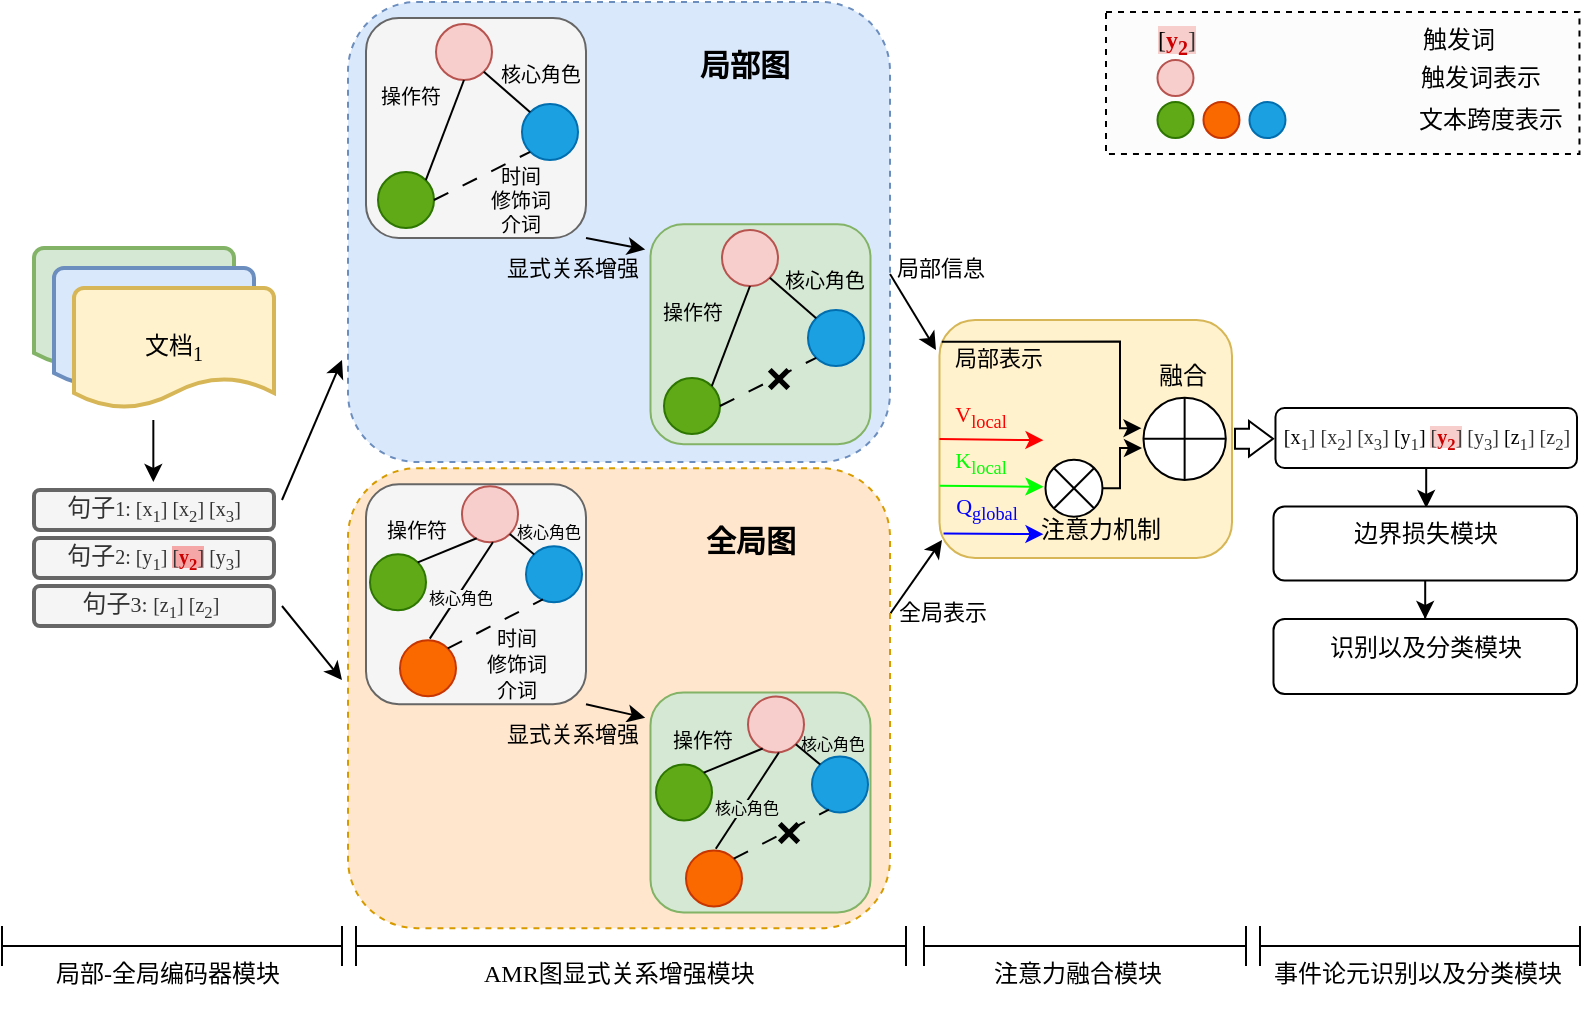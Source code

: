 <mxfile version="22.1.17" type="github">
  <diagram name="第 1 页" id="aBAtC7C85wRrQgK5SBA-">
    <mxGraphModel dx="783" dy="504" grid="1" gridSize="10" guides="1" tooltips="1" connect="1" arrows="1" fold="1" page="1" pageScale="1" pageWidth="827" pageHeight="1169" math="0" shadow="0">
      <root>
        <mxCell id="0" />
        <mxCell id="1" parent="0" />
        <mxCell id="pVMCiTDg7z46em1MxIxY-14" value="" style="rounded=1;whiteSpace=wrap;html=1;fillStyle=auto;dashed=1;glass=0;perimeterSpacing=0;resizeHeight=0;fillColor=#dae8fc;strokeColor=#6c8ebf;" parent="1" vertex="1">
          <mxGeometry x="189" y="9" width="271" height="230" as="geometry" />
        </mxCell>
        <mxCell id="pVMCiTDg7z46em1MxIxY-2" value="" style="rounded=1;whiteSpace=wrap;html=1;fillColor=#f5f5f5;fontColor=#333333;strokeColor=#666666;" parent="1" vertex="1">
          <mxGeometry x="198" y="17.0" width="110" height="110" as="geometry" />
        </mxCell>
        <mxCell id="pVMCiTDg7z46em1MxIxY-6" value="" style="strokeWidth=2;html=1;shape=mxgraph.flowchart.document2;whiteSpace=wrap;size=0.25;fillColor=#d5e8d4;strokeColor=#82b366;" parent="1" vertex="1">
          <mxGeometry x="32" y="132" width="100" height="60" as="geometry" />
        </mxCell>
        <mxCell id="pVMCiTDg7z46em1MxIxY-7" value="" style="strokeWidth=2;html=1;shape=mxgraph.flowchart.document2;whiteSpace=wrap;size=0.25;fillColor=#dae8fc;strokeColor=#6c8ebf;" parent="1" vertex="1">
          <mxGeometry x="42" y="142" width="100" height="60" as="geometry" />
        </mxCell>
        <mxCell id="pVMCiTDg7z46em1MxIxY-8" value="&lt;font face=&quot;宋体-简&quot;&gt;文档&lt;/font&gt;&lt;sub style=&quot;&quot;&gt;&lt;font face=&quot;Times New Roman&quot;&gt;1&lt;/font&gt;&lt;/sub&gt;" style="strokeWidth=2;html=1;shape=mxgraph.flowchart.document2;whiteSpace=wrap;size=0.25;fillColor=#fff2cc;strokeColor=#d6b656;" parent="1" vertex="1">
          <mxGeometry x="52" y="152" width="100" height="60" as="geometry" />
        </mxCell>
        <mxCell id="pVMCiTDg7z46em1MxIxY-9" value="&lt;font face=&quot;宋体-简&quot;&gt;句子&lt;/font&gt;&lt;font style=&quot;font-size: 10px;&quot; face=&quot;Times New Roman&quot;&gt;1: [x&lt;sub&gt;1&lt;/sub&gt;] [x&lt;sub&gt;2&lt;/sub&gt;] [x&lt;sub&gt;3&lt;/sub&gt;]&lt;/font&gt;" style="rounded=1;whiteSpace=wrap;html=1;strokeWidth=2;fillColor=#f5f5f5;fontColor=#333333;strokeColor=#666666;" parent="1" vertex="1">
          <mxGeometry x="32" y="253" width="120" height="20" as="geometry" />
        </mxCell>
        <mxCell id="pVMCiTDg7z46em1MxIxY-11" value="&lt;font face=&quot;宋体-简&quot;&gt;句子&lt;/font&gt;&lt;font style=&quot;font-size: 10px;&quot; face=&quot;Times New Roman&quot;&gt;2: [y&lt;sub&gt;1&lt;/sub&gt;] &lt;span style=&quot;background-color: rgb(245, 167, 167);&quot;&gt;[&lt;font style=&quot;font-size: 10px;&quot; color=&quot;#cc0000&quot;&gt;&lt;b&gt;y&lt;sub&gt;2&lt;/sub&gt;&lt;/b&gt;&lt;/font&gt;]&lt;/span&gt; [y&lt;sub&gt;3&lt;/sub&gt;]&lt;/font&gt;" style="rounded=1;whiteSpace=wrap;html=1;strokeWidth=2;fillColor=#f5f5f5;fontColor=#333333;strokeColor=#666666;" parent="1" vertex="1">
          <mxGeometry x="32" y="277" width="120" height="20" as="geometry" />
        </mxCell>
        <mxCell id="pVMCiTDg7z46em1MxIxY-12" value="&lt;font face=&quot;宋体-简&quot;&gt;句子&lt;/font&gt;&lt;font style=&quot;font-size: 10px;&quot; face=&quot;Times New Roman&quot;&gt;&lt;span style=&quot;font-size: 11px;&quot;&gt;3: &lt;/span&gt;&lt;font style=&quot;font-size: 10px;&quot;&gt;[z&lt;sub style=&quot;&quot;&gt;1&lt;/sub&gt;] [z&lt;sub style=&quot;&quot;&gt;2&lt;/sub&gt;]&lt;/font&gt;&lt;/font&gt;&lt;font style=&quot;font-size: 11px;&quot;&gt;&amp;nbsp;&lt;/font&gt;" style="rounded=1;whiteSpace=wrap;html=1;strokeWidth=2;fillColor=#f5f5f5;fontColor=#333333;strokeColor=#666666;" parent="1" vertex="1">
          <mxGeometry x="32" y="301" width="120" height="20" as="geometry" />
        </mxCell>
        <mxCell id="pVMCiTDg7z46em1MxIxY-26" value="" style="edgeStyle=none;orthogonalLoop=1;jettySize=auto;html=1;rounded=0;" parent="1" edge="1">
          <mxGeometry width="100" relative="1" as="geometry">
            <mxPoint x="460" y="315" as="sourcePoint" />
            <mxPoint x="486" y="278" as="targetPoint" />
            <Array as="points" />
          </mxGeometry>
        </mxCell>
        <mxCell id="pVMCiTDg7z46em1MxIxY-93" value="&lt;font face=&quot;宋体-简&quot;&gt;全局表示&lt;/font&gt;" style="edgeLabel;html=1;align=center;verticalAlign=middle;resizable=0;points=[];labelBackgroundColor=none;" parent="pVMCiTDg7z46em1MxIxY-26" vertex="1" connectable="0">
          <mxGeometry x="-0.248" y="2" relative="1" as="geometry">
            <mxPoint x="18" y="14" as="offset" />
          </mxGeometry>
        </mxCell>
        <mxCell id="pVMCiTDg7z46em1MxIxY-27" value="" style="edgeStyle=none;orthogonalLoop=1;jettySize=auto;html=1;rounded=0;" parent="1" edge="1">
          <mxGeometry width="100" relative="1" as="geometry">
            <mxPoint x="460" y="145" as="sourcePoint" />
            <mxPoint x="483" y="183" as="targetPoint" />
            <Array as="points" />
          </mxGeometry>
        </mxCell>
        <mxCell id="pVMCiTDg7z46em1MxIxY-92" value="&lt;font face=&quot;宋体-简&quot;&gt;局部信息&lt;/font&gt;" style="edgeLabel;html=1;align=center;verticalAlign=middle;resizable=0;points=[];labelBackgroundColor=none;" parent="pVMCiTDg7z46em1MxIxY-27" vertex="1" connectable="0">
          <mxGeometry x="-0.243" y="1" relative="1" as="geometry">
            <mxPoint x="15" y="-17" as="offset" />
          </mxGeometry>
        </mxCell>
        <mxCell id="pVMCiTDg7z46em1MxIxY-28" value="" style="edgeStyle=none;orthogonalLoop=1;jettySize=auto;html=1;rounded=0;" parent="1" edge="1">
          <mxGeometry width="100" relative="1" as="geometry">
            <mxPoint x="156" y="258" as="sourcePoint" />
            <mxPoint x="186" y="188" as="targetPoint" />
            <Array as="points" />
          </mxGeometry>
        </mxCell>
        <mxCell id="pVMCiTDg7z46em1MxIxY-31" value="" style="edgeStyle=none;orthogonalLoop=1;jettySize=auto;html=1;rounded=0;" parent="1" edge="1">
          <mxGeometry width="100" relative="1" as="geometry">
            <mxPoint x="156" y="311" as="sourcePoint" />
            <mxPoint x="186" y="348" as="targetPoint" />
            <Array as="points" />
          </mxGeometry>
        </mxCell>
        <mxCell id="pVMCiTDg7z46em1MxIxY-33" value="" style="rounded=1;whiteSpace=wrap;html=1;fillColor=#d5e8d4;strokeColor=#82b366;" parent="1" vertex="1">
          <mxGeometry x="340.24" y="120.1" width="110" height="110" as="geometry" />
        </mxCell>
        <mxCell id="pVMCiTDg7z46em1MxIxY-37" value="" style="edgeStyle=none;orthogonalLoop=1;jettySize=auto;html=1;rounded=0;entryX=-0.024;entryY=0.115;entryDx=0;entryDy=0;entryPerimeter=0;exitX=1;exitY=1;exitDx=0;exitDy=0;" parent="1" source="pVMCiTDg7z46em1MxIxY-2" target="pVMCiTDg7z46em1MxIxY-33" edge="1">
          <mxGeometry width="100" relative="1" as="geometry">
            <mxPoint x="303" y="64.1" as="sourcePoint" />
            <mxPoint x="333" y="104.1" as="targetPoint" />
            <Array as="points" />
          </mxGeometry>
        </mxCell>
        <mxCell id="pVMCiTDg7z46em1MxIxY-99" value="&lt;font face=&quot;宋体-简&quot;&gt;显式关系增强&lt;/font&gt;" style="edgeLabel;html=1;align=center;verticalAlign=middle;resizable=0;points=[];labelBackgroundColor=#dae8fc;" parent="pVMCiTDg7z46em1MxIxY-37" vertex="1" connectable="0">
          <mxGeometry x="-0.424" relative="1" as="geometry">
            <mxPoint x="-16" y="13" as="offset" />
          </mxGeometry>
        </mxCell>
        <mxCell id="pVMCiTDg7z46em1MxIxY-44" value="" style="ellipse;whiteSpace=wrap;html=1;aspect=fixed;fillColor=#f8cecc;strokeColor=#b85450;" parent="1" vertex="1">
          <mxGeometry x="233" y="20.0" width="28" height="28" as="geometry" />
        </mxCell>
        <mxCell id="pVMCiTDg7z46em1MxIxY-45" value="" style="ellipse;whiteSpace=wrap;html=1;aspect=fixed;fillColor=#1ba1e2;fontColor=#ffffff;strokeColor=#006EAF;" parent="1" vertex="1">
          <mxGeometry x="276" y="60.0" width="28" height="28" as="geometry" />
        </mxCell>
        <mxCell id="pVMCiTDg7z46em1MxIxY-46" value="" style="ellipse;whiteSpace=wrap;html=1;aspect=fixed;fillColor=#60a917;fontColor=#ffffff;strokeColor=#2D7600;" parent="1" vertex="1">
          <mxGeometry x="204" y="94.0" width="28" height="28" as="geometry" />
        </mxCell>
        <mxCell id="pVMCiTDg7z46em1MxIxY-48" value="" style="endArrow=none;html=1;rounded=0;entryX=0.5;entryY=1;entryDx=0;entryDy=0;exitX=1;exitY=0;exitDx=0;exitDy=0;" parent="1" source="pVMCiTDg7z46em1MxIxY-46" target="pVMCiTDg7z46em1MxIxY-44" edge="1">
          <mxGeometry width="50" height="50" relative="1" as="geometry">
            <mxPoint x="210" y="55.0" as="sourcePoint" />
            <mxPoint x="319" y="35.0" as="targetPoint" />
          </mxGeometry>
        </mxCell>
        <mxCell id="ASljsbczPLoBp7QqAxyb-75" value="&lt;font face=&quot;宋体-简&quot;&gt;操作符&lt;/font&gt;" style="edgeLabel;html=1;align=center;verticalAlign=middle;resizable=0;points=[];labelBackgroundColor=none;fontSize=10;" parent="pVMCiTDg7z46em1MxIxY-48" vertex="1" connectable="0">
          <mxGeometry x="0.122" relative="1" as="geometry">
            <mxPoint x="-19" y="-14" as="offset" />
          </mxGeometry>
        </mxCell>
        <mxCell id="pVMCiTDg7z46em1MxIxY-49" value="" style="endArrow=none;html=1;rounded=0;entryX=0;entryY=1;entryDx=0;entryDy=0;exitX=1;exitY=0.5;exitDx=0;exitDy=0;dashed=1;dashPattern=8 8;" parent="1" source="pVMCiTDg7z46em1MxIxY-46" target="pVMCiTDg7z46em1MxIxY-45" edge="1">
          <mxGeometry width="50" height="50" relative="1" as="geometry">
            <mxPoint x="226" y="70.0" as="sourcePoint" />
            <mxPoint x="236" y="45.0" as="targetPoint" />
          </mxGeometry>
        </mxCell>
        <mxCell id="ASljsbczPLoBp7QqAxyb-78" value="&lt;font style=&quot;font-size: 10px;&quot;&gt;&lt;font face=&quot;宋体-简&quot;&gt;时间&lt;br style=&quot;border-color: var(--border-color); font-size: 10px;&quot;&gt;修饰词&lt;br style=&quot;border-color: var(--border-color); font-size: 10px;&quot;&gt;介词&lt;/font&gt;&lt;br style=&quot;font-size: 10px;&quot;&gt;&lt;/font&gt;" style="edgeLabel;html=1;align=center;verticalAlign=middle;resizable=0;points=[];labelBackgroundColor=none;fontSize=10;" parent="pVMCiTDg7z46em1MxIxY-49" vertex="1" connectable="0">
          <mxGeometry x="0.202" y="1" relative="1" as="geometry">
            <mxPoint x="14" y="15" as="offset" />
          </mxGeometry>
        </mxCell>
        <mxCell id="pVMCiTDg7z46em1MxIxY-50" value="" style="endArrow=none;html=1;rounded=0;entryX=0;entryY=0;entryDx=0;entryDy=0;exitX=1;exitY=1;exitDx=0;exitDy=0;" parent="1" source="pVMCiTDg7z46em1MxIxY-44" target="pVMCiTDg7z46em1MxIxY-45" edge="1">
          <mxGeometry width="50" height="50" relative="1" as="geometry">
            <mxPoint x="236" y="80.0" as="sourcePoint" />
            <mxPoint x="246" y="55.0" as="targetPoint" />
          </mxGeometry>
        </mxCell>
        <mxCell id="ASljsbczPLoBp7QqAxyb-77" value="&lt;font face=&quot;宋体-简&quot;&gt;核心角色&lt;/font&gt;" style="edgeLabel;html=1;align=center;verticalAlign=middle;resizable=0;points=[];labelBackgroundColor=none;fontSize=10;" parent="pVMCiTDg7z46em1MxIxY-50" vertex="1" connectable="0">
          <mxGeometry x="-0.217" y="1" relative="1" as="geometry">
            <mxPoint x="18" y="-6" as="offset" />
          </mxGeometry>
        </mxCell>
        <mxCell id="pVMCiTDg7z46em1MxIxY-102" value="" style="edgeStyle=orthogonalEdgeStyle;rounded=0;orthogonalLoop=1;jettySize=auto;html=1;" parent="1" source="pVMCiTDg7z46em1MxIxY-96" target="pVMCiTDg7z46em1MxIxY-101" edge="1">
          <mxGeometry relative="1" as="geometry" />
        </mxCell>
        <mxCell id="pVMCiTDg7z46em1MxIxY-96" value="&lt;font face=&quot;Times New Roman&quot; style=&quot;font-size: 10px;&quot;&gt;[x&lt;sub style=&quot;border-color: var(--border-color); color: rgb(51, 51, 51);&quot;&gt;1&lt;/sub&gt;&lt;span style=&quot;color: rgb(51, 51, 51);&quot;&gt;] [x&lt;/span&gt;&lt;sub style=&quot;border-color: var(--border-color); color: rgb(51, 51, 51);&quot;&gt;2&lt;/sub&gt;&lt;span style=&quot;color: rgb(51, 51, 51);&quot;&gt;] [x&lt;/span&gt;&lt;sub style=&quot;border-color: var(--border-color); color: rgb(51, 51, 51);&quot;&gt;3&lt;/sub&gt;&lt;span style=&quot;color: rgb(51, 51, 51);&quot;&gt;]&amp;nbsp;&lt;/span&gt;[y&lt;sub style=&quot;border-color: var(--border-color); color: rgb(51, 51, 51);&quot;&gt;1&lt;/sub&gt;]&amp;nbsp;&lt;span style=&quot;background-color: rgb(248, 206, 204);&quot;&gt;&lt;span style=&quot;color: rgb(51, 51, 51);&quot;&gt;[&lt;/span&gt;&lt;font style=&quot;border-color: var(--border-color); font-size: 10px;&quot; color=&quot;#cc0000&quot;&gt;&lt;b style=&quot;border-color: var(--border-color);&quot;&gt;y&lt;sub style=&quot;border-color: var(--border-color);&quot;&gt;2&lt;/sub&gt;&lt;/b&gt;&lt;/font&gt;&lt;span style=&quot;color: rgb(51, 51, 51);&quot;&gt;]&lt;/span&gt;&lt;/span&gt;&lt;span style=&quot;color: rgb(51, 51, 51);&quot;&gt;&amp;nbsp;[y&lt;/span&gt;&lt;sub style=&quot;border-color: var(--border-color); color: rgb(51, 51, 51);&quot;&gt;3&lt;/sub&gt;&lt;span style=&quot;color: rgb(51, 51, 51);&quot;&gt;]&lt;/span&gt;&amp;nbsp;[z&lt;sub style=&quot;border-color: var(--border-color); color: rgb(51, 51, 51);&quot;&gt;1&lt;/sub&gt;&lt;span style=&quot;color: rgb(51, 51, 51);&quot;&gt;] [z&lt;/span&gt;&lt;sub style=&quot;border-color: var(--border-color); color: rgb(51, 51, 51);&quot;&gt;2&lt;/sub&gt;&lt;span style=&quot;color: rgb(51, 51, 51);&quot;&gt;]&lt;/span&gt;&lt;/font&gt;" style="rounded=1;whiteSpace=wrap;html=1;verticalAlign=top;" parent="1" vertex="1">
          <mxGeometry x="652.74" y="212.0" width="150.76" height="30" as="geometry" />
        </mxCell>
        <mxCell id="pVMCiTDg7z46em1MxIxY-104" value="" style="edgeStyle=orthogonalEdgeStyle;rounded=0;orthogonalLoop=1;jettySize=auto;html=1;" parent="1" source="pVMCiTDg7z46em1MxIxY-101" target="pVMCiTDg7z46em1MxIxY-103" edge="1">
          <mxGeometry relative="1" as="geometry" />
        </mxCell>
        <mxCell id="pVMCiTDg7z46em1MxIxY-101" value="&lt;font face=&quot;宋体-简&quot;&gt;边界损失模块&lt;/font&gt;" style="whiteSpace=wrap;html=1;verticalAlign=top;rounded=1;" parent="1" vertex="1">
          <mxGeometry x="651.74" y="261.25" width="151.76" height="37" as="geometry" />
        </mxCell>
        <mxCell id="pVMCiTDg7z46em1MxIxY-103" value="&lt;font face=&quot;宋体-简&quot;&gt;识别以及分类模块&lt;/font&gt;" style="whiteSpace=wrap;html=1;verticalAlign=top;rounded=1;" parent="1" vertex="1">
          <mxGeometry x="651.74" y="317.5" width="151.76" height="37.5" as="geometry" />
        </mxCell>
        <mxCell id="L6vsH4I87ayAv4RI-xaD-26" value="" style="rounded=0;whiteSpace=wrap;html=1;fillColor=#fcfcfc;dashed=1;strokeColor=default;glass=0;" parent="1" vertex="1">
          <mxGeometry x="568" y="14" width="236.74" height="71" as="geometry" />
        </mxCell>
        <mxCell id="L6vsH4I87ayAv4RI-xaD-27" value="" style="ellipse;whiteSpace=wrap;html=1;aspect=fixed;fillColor=#f8cecc;strokeColor=#b85450;" parent="1" vertex="1">
          <mxGeometry x="593.74" y="38" width="18" height="18" as="geometry" />
        </mxCell>
        <mxCell id="L6vsH4I87ayAv4RI-xaD-30" value="&lt;font face=&quot;宋体-简&quot;&gt;触发词表示&lt;/font&gt;" style="text;html=1;strokeColor=none;fillColor=none;align=center;verticalAlign=middle;whiteSpace=wrap;rounded=0;" parent="1" vertex="1">
          <mxGeometry x="719.74" y="32" width="71" height="30" as="geometry" />
        </mxCell>
        <mxCell id="L6vsH4I87ayAv4RI-xaD-42" value="&lt;span style=&quot;background-color: rgb(248, 206, 204);&quot;&gt;&lt;font face=&quot;Times New Roman&quot;&gt;[&lt;font style=&quot;border-color: var(--border-color);&quot; color=&quot;#cc0000&quot;&gt;&lt;b style=&quot;border-color: var(--border-color);&quot;&gt;y&lt;sub style=&quot;border-color: var(--border-color);&quot;&gt;2&lt;/sub&gt;&lt;/b&gt;&lt;/font&gt;&lt;span style=&quot;color: rgb(51, 51, 51);&quot;&gt;]&lt;/span&gt;&lt;/font&gt;&lt;/span&gt;" style="text;html=1;strokeColor=none;fillColor=none;align=center;verticalAlign=middle;whiteSpace=wrap;rounded=0;" parent="1" vertex="1">
          <mxGeometry x="588.24" y="14" width="31" height="30" as="geometry" />
        </mxCell>
        <mxCell id="L6vsH4I87ayAv4RI-xaD-43" value="&lt;font face=&quot;宋体-简&quot;&gt;触发词&lt;/font&gt;" style="text;html=1;strokeColor=none;fillColor=none;align=center;verticalAlign=middle;whiteSpace=wrap;rounded=0;" parent="1" vertex="1">
          <mxGeometry x="708.74" y="13" width="71" height="30" as="geometry" />
        </mxCell>
        <mxCell id="L6vsH4I87ayAv4RI-xaD-46" value="" style="ellipse;whiteSpace=wrap;html=1;aspect=fixed;fillColor=#60a917;fontColor=#ffffff;strokeColor=#2D7600;" parent="1" vertex="1">
          <mxGeometry x="593.74" y="59" width="18" height="18" as="geometry" />
        </mxCell>
        <mxCell id="L6vsH4I87ayAv4RI-xaD-47" value="" style="ellipse;whiteSpace=wrap;html=1;aspect=fixed;fillColor=#fa6800;fontColor=#000000;strokeColor=#C73500;" parent="1" vertex="1">
          <mxGeometry x="616.74" y="59" width="18" height="18" as="geometry" />
        </mxCell>
        <mxCell id="L6vsH4I87ayAv4RI-xaD-48" value="" style="ellipse;whiteSpace=wrap;html=1;aspect=fixed;fillColor=#1ba1e2;fontColor=#ffffff;strokeColor=#006EAF;" parent="1" vertex="1">
          <mxGeometry x="639.74" y="59" width="18" height="18" as="geometry" />
        </mxCell>
        <mxCell id="L6vsH4I87ayAv4RI-xaD-49" value="&lt;font face=&quot;宋体-简&quot;&gt;文本跨度表示&lt;/font&gt;" style="text;html=1;strokeColor=none;fillColor=none;align=center;verticalAlign=middle;whiteSpace=wrap;rounded=0;" parent="1" vertex="1">
          <mxGeometry x="719.74" y="56" width="81" height="24" as="geometry" />
        </mxCell>
        <mxCell id="L6vsH4I87ayAv4RI-xaD-54" value="&lt;font face=&quot;宋体-简&quot; style=&quot;font-size: 15px;&quot;&gt;&lt;b&gt;局部图&lt;/b&gt;&lt;/font&gt;" style="text;html=1;align=center;verticalAlign=middle;resizable=0;points=[];autosize=1;strokeColor=none;fillColor=none;" parent="1" vertex="1">
          <mxGeometry x="352.24" y="25" width="70" height="30" as="geometry" />
        </mxCell>
        <mxCell id="L6vsH4I87ayAv4RI-xaD-59" value="" style="rounded=1;whiteSpace=wrap;html=1;fillColor=#fff2cc;strokeColor=#d6b656;" parent="1" vertex="1">
          <mxGeometry x="484.74" y="168" width="146.26" height="119" as="geometry" />
        </mxCell>
        <mxCell id="L6vsH4I87ayAv4RI-xaD-80" value="" style="endArrow=classic;html=1;rounded=0;strokeColor=#ff0000;exitX=0;exitY=0.5;exitDx=0;exitDy=0;" parent="1" source="L6vsH4I87ayAv4RI-xaD-59" edge="1">
          <mxGeometry width="50" height="50" relative="1" as="geometry">
            <mxPoint x="486.74" y="227.81" as="sourcePoint" />
            <mxPoint x="536.74" y="228.1" as="targetPoint" />
          </mxGeometry>
        </mxCell>
        <mxCell id="L6vsH4I87ayAv4RI-xaD-81" value="&lt;font face=&quot;Times New Roman&quot; color=&quot;#ff0000&quot;&gt;V&lt;sub&gt;local&lt;/sub&gt;&lt;/font&gt;" style="edgeLabel;html=1;align=center;verticalAlign=middle;resizable=0;points=[];labelBackgroundColor=none;" parent="L6vsH4I87ayAv4RI-xaD-80" vertex="1" connectable="0">
          <mxGeometry x="-0.379" y="1" relative="1" as="geometry">
            <mxPoint x="4" y="-10" as="offset" />
          </mxGeometry>
        </mxCell>
        <mxCell id="L6vsH4I87ayAv4RI-xaD-82" value="" style="endArrow=classic;html=1;rounded=0;strokeColor=#0000ff;exitX=0.014;exitY=0.897;exitDx=0;exitDy=0;exitPerimeter=0;" parent="1" source="L6vsH4I87ayAv4RI-xaD-59" edge="1">
          <mxGeometry width="50" height="50" relative="1" as="geometry">
            <mxPoint x="496" y="275" as="sourcePoint" />
            <mxPoint x="536.74" y="275.1" as="targetPoint" />
          </mxGeometry>
        </mxCell>
        <mxCell id="L6vsH4I87ayAv4RI-xaD-83" value="&lt;font face=&quot;Times New Roman&quot; color=&quot;#0000ff&quot;&gt;Q&lt;sub&gt;global&lt;/sub&gt;&lt;/font&gt;" style="edgeLabel;html=1;align=center;verticalAlign=middle;resizable=0;points=[];labelBackgroundColor=none;" parent="L6vsH4I87ayAv4RI-xaD-82" vertex="1" connectable="0">
          <mxGeometry x="-0.321" y="1" relative="1" as="geometry">
            <mxPoint x="4" y="-11" as="offset" />
          </mxGeometry>
        </mxCell>
        <mxCell id="L6vsH4I87ayAv4RI-xaD-84" value="" style="endArrow=classic;html=1;rounded=0;edgeStyle=orthogonalEdgeStyle;exitX=0.008;exitY=0.091;exitDx=0;exitDy=0;exitPerimeter=0;" parent="1" source="L6vsH4I87ayAv4RI-xaD-59" edge="1">
          <mxGeometry width="50" height="50" relative="1" as="geometry">
            <mxPoint x="495.74" y="179.1" as="sourcePoint" />
            <mxPoint x="585.74" y="222.1" as="targetPoint" />
            <Array as="points">
              <mxPoint x="575" y="179" />
              <mxPoint x="575" y="222" />
            </Array>
          </mxGeometry>
        </mxCell>
        <mxCell id="L6vsH4I87ayAv4RI-xaD-93" value="&lt;font face=&quot;宋体-简&quot;&gt;局部表示&lt;/font&gt;" style="edgeLabel;html=1;align=center;verticalAlign=middle;resizable=0;points=[];labelBackgroundColor=none;" parent="L6vsH4I87ayAv4RI-xaD-84" vertex="1" connectable="0">
          <mxGeometry x="-0.428" relative="1" as="geometry">
            <mxPoint x="-13" y="8" as="offset" />
          </mxGeometry>
        </mxCell>
        <mxCell id="L6vsH4I87ayAv4RI-xaD-86" value="" style="shape=sumEllipse;perimeter=ellipsePerimeter;whiteSpace=wrap;html=1;backgroundOutline=1;" parent="1" vertex="1">
          <mxGeometry x="537.74" y="237.85" width="28.5" height="28.5" as="geometry" />
        </mxCell>
        <mxCell id="L6vsH4I87ayAv4RI-xaD-87" value="" style="shape=orEllipse;perimeter=ellipsePerimeter;whiteSpace=wrap;html=1;backgroundOutline=1;" parent="1" vertex="1">
          <mxGeometry x="586.74" y="206.85" width="41.15" height="41.15" as="geometry" />
        </mxCell>
        <mxCell id="L6vsH4I87ayAv4RI-xaD-88" value="" style="endArrow=classic;html=1;rounded=0;strokeColor=#00ff00;exitX=0.001;exitY=0.696;exitDx=0;exitDy=0;exitPerimeter=0;" parent="1" source="L6vsH4I87ayAv4RI-xaD-59" edge="1">
          <mxGeometry width="50" height="50" relative="1" as="geometry">
            <mxPoint x="496" y="251" as="sourcePoint" />
            <mxPoint x="536.74" y="251.39" as="targetPoint" />
          </mxGeometry>
        </mxCell>
        <mxCell id="L6vsH4I87ayAv4RI-xaD-89" value="&lt;font face=&quot;Times New Roman&quot; color=&quot;#00ff00&quot;&gt;K&lt;sub style=&quot;&quot;&gt;local&lt;/sub&gt;&lt;/font&gt;" style="edgeLabel;html=1;align=center;verticalAlign=middle;resizable=0;points=[];labelBackgroundColor=none;" parent="L6vsH4I87ayAv4RI-xaD-88" vertex="1" connectable="0">
          <mxGeometry x="-0.379" y="1" relative="1" as="geometry">
            <mxPoint x="4" y="-10" as="offset" />
          </mxGeometry>
        </mxCell>
        <mxCell id="L6vsH4I87ayAv4RI-xaD-90" value="&lt;font face=&quot;宋体-简&quot;&gt;注意力机制&lt;/font&gt;" style="text;html=1;align=center;verticalAlign=middle;resizable=0;points=[];autosize=1;strokeColor=none;fillColor=none;" parent="1" vertex="1">
          <mxGeometry x="524.74" y="258" width="80" height="30" as="geometry" />
        </mxCell>
        <mxCell id="L6vsH4I87ayAv4RI-xaD-91" style="edgeStyle=orthogonalEdgeStyle;rounded=0;orthogonalLoop=1;jettySize=auto;html=1;exitX=1;exitY=0.5;exitDx=0;exitDy=0;" parent="1" source="L6vsH4I87ayAv4RI-xaD-86" edge="1">
          <mxGeometry relative="1" as="geometry">
            <mxPoint x="557.4" y="253.001" as="sourcePoint" />
            <mxPoint x="586" y="232" as="targetPoint" />
            <Array as="points">
              <mxPoint x="575" y="252" />
              <mxPoint x="575" y="232" />
            </Array>
          </mxGeometry>
        </mxCell>
        <mxCell id="L6vsH4I87ayAv4RI-xaD-92" value="" style="shape=flexArrow;endArrow=classic;html=1;rounded=0;endWidth=6.857;endSize=3.669;" parent="1" edge="1">
          <mxGeometry width="50" height="50" relative="1" as="geometry">
            <mxPoint x="632" y="227.38" as="sourcePoint" />
            <mxPoint x="652" y="227.38" as="targetPoint" />
          </mxGeometry>
        </mxCell>
        <mxCell id="oEz1iu90TZtMotsWFyNv-2" value="&lt;font face=&quot;宋体-简&quot;&gt;融合&lt;/font&gt;" style="text;html=1;align=center;verticalAlign=middle;resizable=0;points=[];autosize=1;strokeColor=none;fillColor=none;" parent="1" vertex="1">
          <mxGeometry x="580.74" y="181" width="50" height="30" as="geometry" />
        </mxCell>
        <mxCell id="ASljsbczPLoBp7QqAxyb-6" value="" style="endArrow=classic;html=1;rounded=0;" parent="1" edge="1">
          <mxGeometry width="50" height="50" relative="1" as="geometry">
            <mxPoint x="91.67" y="218" as="sourcePoint" />
            <mxPoint x="91.67" y="249" as="targetPoint" />
          </mxGeometry>
        </mxCell>
        <mxCell id="ASljsbczPLoBp7QqAxyb-13" value="" style="ellipse;whiteSpace=wrap;html=1;aspect=fixed;fillColor=#f8cecc;strokeColor=#b85450;" parent="1" vertex="1">
          <mxGeometry x="376" y="123.0" width="28" height="28" as="geometry" />
        </mxCell>
        <mxCell id="ASljsbczPLoBp7QqAxyb-14" value="" style="ellipse;whiteSpace=wrap;html=1;aspect=fixed;fillColor=#1ba1e2;fontColor=#ffffff;strokeColor=#006EAF;" parent="1" vertex="1">
          <mxGeometry x="419" y="163.0" width="28" height="28" as="geometry" />
        </mxCell>
        <mxCell id="ASljsbczPLoBp7QqAxyb-15" value="" style="ellipse;whiteSpace=wrap;html=1;aspect=fixed;fillColor=#60a917;fontColor=#ffffff;strokeColor=#2D7600;" parent="1" vertex="1">
          <mxGeometry x="347" y="197.0" width="28" height="28" as="geometry" />
        </mxCell>
        <mxCell id="ASljsbczPLoBp7QqAxyb-16" value="" style="endArrow=none;html=1;rounded=0;entryX=0.5;entryY=1;entryDx=0;entryDy=0;exitX=1;exitY=0;exitDx=0;exitDy=0;" parent="1" source="ASljsbczPLoBp7QqAxyb-15" target="ASljsbczPLoBp7QqAxyb-13" edge="1">
          <mxGeometry width="50" height="50" relative="1" as="geometry">
            <mxPoint x="353" y="158.0" as="sourcePoint" />
            <mxPoint x="462" y="138.0" as="targetPoint" />
          </mxGeometry>
        </mxCell>
        <mxCell id="ASljsbczPLoBp7QqAxyb-79" value="&lt;font face=&quot;宋体-简&quot;&gt;操作符&lt;/font&gt;" style="edgeLabel;html=1;align=center;verticalAlign=middle;resizable=0;points=[];labelBackgroundColor=none;fontSize=10;" parent="ASljsbczPLoBp7QqAxyb-16" vertex="1" connectable="0">
          <mxGeometry x="0.224" relative="1" as="geometry">
            <mxPoint x="-22" y="-7" as="offset" />
          </mxGeometry>
        </mxCell>
        <mxCell id="ASljsbczPLoBp7QqAxyb-17" value="" style="endArrow=none;html=1;rounded=0;entryX=0;entryY=1;entryDx=0;entryDy=0;exitX=1;exitY=0.5;exitDx=0;exitDy=0;dashed=1;dashPattern=8 8;" parent="1" source="ASljsbczPLoBp7QqAxyb-15" target="ASljsbczPLoBp7QqAxyb-14" edge="1">
          <mxGeometry width="50" height="50" relative="1" as="geometry">
            <mxPoint x="369" y="173.0" as="sourcePoint" />
            <mxPoint x="379" y="148.0" as="targetPoint" />
          </mxGeometry>
        </mxCell>
        <mxCell id="BfeE-0904GcRxi97lmfi-1" value="❌" style="edgeLabel;html=1;align=center;verticalAlign=middle;resizable=0;points=[];labelBackgroundColor=none;fontSize=16;" parent="ASljsbczPLoBp7QqAxyb-17" vertex="1" connectable="0">
          <mxGeometry x="0.33" relative="1" as="geometry">
            <mxPoint x="-3" y="2" as="offset" />
          </mxGeometry>
        </mxCell>
        <mxCell id="ASljsbczPLoBp7QqAxyb-18" value="" style="endArrow=none;html=1;rounded=0;entryX=0;entryY=0;entryDx=0;entryDy=0;exitX=1;exitY=1;exitDx=0;exitDy=0;" parent="1" source="ASljsbczPLoBp7QqAxyb-13" target="ASljsbczPLoBp7QqAxyb-14" edge="1">
          <mxGeometry width="50" height="50" relative="1" as="geometry">
            <mxPoint x="379" y="183.0" as="sourcePoint" />
            <mxPoint x="389" y="158.0" as="targetPoint" />
          </mxGeometry>
        </mxCell>
        <mxCell id="ASljsbczPLoBp7QqAxyb-81" value="&lt;font face=&quot;宋体-简&quot;&gt;核心角色&lt;/font&gt;" style="edgeLabel;html=1;align=center;verticalAlign=middle;resizable=0;points=[];labelBackgroundColor=none;fontSize=10;" parent="ASljsbczPLoBp7QqAxyb-18" vertex="1" connectable="0">
          <mxGeometry x="-0.068" y="1" relative="1" as="geometry">
            <mxPoint x="15" y="-8" as="offset" />
          </mxGeometry>
        </mxCell>
        <mxCell id="ASljsbczPLoBp7QqAxyb-19" value="" style="rounded=1;whiteSpace=wrap;html=1;fillStyle=auto;dashed=1;glass=0;perimeterSpacing=0;resizeHeight=0;fillColor=#ffe6cc;strokeColor=#d79b00;" parent="1" vertex="1">
          <mxGeometry x="189" y="242.1" width="271" height="230" as="geometry" />
        </mxCell>
        <mxCell id="ASljsbczPLoBp7QqAxyb-20" value="" style="rounded=1;whiteSpace=wrap;html=1;fillColor=#f5f5f5;fontColor=#333333;strokeColor=#666666;" parent="1" vertex="1">
          <mxGeometry x="198" y="250.1" width="110" height="110" as="geometry" />
        </mxCell>
        <mxCell id="ASljsbczPLoBp7QqAxyb-21" value="" style="rounded=1;whiteSpace=wrap;html=1;fillColor=#d5e8d4;strokeColor=#82b366;" parent="1" vertex="1">
          <mxGeometry x="340.24" y="354.2" width="110" height="110" as="geometry" />
        </mxCell>
        <mxCell id="ASljsbczPLoBp7QqAxyb-22" value="" style="edgeStyle=none;orthogonalLoop=1;jettySize=auto;html=1;rounded=0;entryX=-0.024;entryY=0.115;entryDx=0;entryDy=0;entryPerimeter=0;exitX=1;exitY=1;exitDx=0;exitDy=0;" parent="1" source="ASljsbczPLoBp7QqAxyb-20" target="ASljsbczPLoBp7QqAxyb-21" edge="1">
          <mxGeometry width="100" relative="1" as="geometry">
            <mxPoint x="303" y="297.2" as="sourcePoint" />
            <mxPoint x="333" y="337.2" as="targetPoint" />
            <Array as="points" />
          </mxGeometry>
        </mxCell>
        <mxCell id="ASljsbczPLoBp7QqAxyb-23" value="&lt;font face=&quot;宋体-简&quot;&gt;显式关系增强&lt;/font&gt;" style="edgeLabel;html=1;align=center;verticalAlign=middle;resizable=0;points=[];labelBackgroundColor=#ffe6cc;" parent="ASljsbczPLoBp7QqAxyb-22" vertex="1" connectable="0">
          <mxGeometry x="-0.424" relative="1" as="geometry">
            <mxPoint x="-16" y="13" as="offset" />
          </mxGeometry>
        </mxCell>
        <mxCell id="ASljsbczPLoBp7QqAxyb-24" value="" style="ellipse;whiteSpace=wrap;html=1;aspect=fixed;fillColor=#f8cecc;strokeColor=#b85450;" parent="1" vertex="1">
          <mxGeometry x="246" y="251.1" width="28" height="28" as="geometry" />
        </mxCell>
        <mxCell id="ASljsbczPLoBp7QqAxyb-25" value="" style="ellipse;whiteSpace=wrap;html=1;aspect=fixed;fillColor=#1ba1e2;fontColor=#ffffff;strokeColor=#006EAF;" parent="1" vertex="1">
          <mxGeometry x="278" y="281.1" width="28" height="28" as="geometry" />
        </mxCell>
        <mxCell id="ASljsbczPLoBp7QqAxyb-26" value="" style="ellipse;whiteSpace=wrap;html=1;aspect=fixed;fillColor=#60a917;fontColor=#ffffff;strokeColor=#2D7600;" parent="1" vertex="1">
          <mxGeometry x="200" y="285.1" width="28" height="28" as="geometry" />
        </mxCell>
        <mxCell id="ASljsbczPLoBp7QqAxyb-27" value="" style="endArrow=none;html=1;rounded=0;exitX=1;exitY=0;exitDx=0;exitDy=0;entryX=0.262;entryY=0.93;entryDx=0;entryDy=0;entryPerimeter=0;" parent="1" source="ASljsbczPLoBp7QqAxyb-26" target="ASljsbczPLoBp7QqAxyb-24" edge="1">
          <mxGeometry width="50" height="50" relative="1" as="geometry">
            <mxPoint x="210" y="288.1" as="sourcePoint" />
            <mxPoint x="234" y="279.1" as="targetPoint" />
          </mxGeometry>
        </mxCell>
        <mxCell id="ASljsbczPLoBp7QqAxyb-51" value="&lt;font face=&quot;宋体-简&quot;&gt;操作符&lt;/font&gt;" style="edgeLabel;html=1;align=center;verticalAlign=middle;resizable=0;points=[];labelBackgroundColor=none;fontSize=10;" parent="ASljsbczPLoBp7QqAxyb-27" vertex="1" connectable="0">
          <mxGeometry x="-0.086" relative="1" as="geometry">
            <mxPoint x="-15" y="-11" as="offset" />
          </mxGeometry>
        </mxCell>
        <mxCell id="ASljsbczPLoBp7QqAxyb-29" value="" style="endArrow=none;html=1;rounded=0;entryX=0;entryY=0;entryDx=0;entryDy=0;exitX=1;exitY=1;exitDx=0;exitDy=0;" parent="1" source="ASljsbczPLoBp7QqAxyb-24" target="ASljsbczPLoBp7QqAxyb-25" edge="1">
          <mxGeometry width="50" height="50" relative="1" as="geometry">
            <mxPoint x="236" y="313.1" as="sourcePoint" />
            <mxPoint x="246" y="288.1" as="targetPoint" />
          </mxGeometry>
        </mxCell>
        <mxCell id="ASljsbczPLoBp7QqAxyb-49" value="&lt;font face=&quot;宋体-简&quot;&gt;核心角色&lt;/font&gt;" style="edgeLabel;html=1;align=center;verticalAlign=middle;resizable=0;points=[];labelBackgroundColor=none;fontSize=8;" parent="ASljsbczPLoBp7QqAxyb-29" vertex="1" connectable="0">
          <mxGeometry x="-0.076" relative="1" as="geometry">
            <mxPoint x="13" y="-6" as="offset" />
          </mxGeometry>
        </mxCell>
        <mxCell id="ASljsbczPLoBp7QqAxyb-37" value="" style="ellipse;whiteSpace=wrap;html=1;aspect=fixed;fillColor=#fa6800;fontColor=#000000;strokeColor=#C73500;" parent="1" vertex="1">
          <mxGeometry x="215" y="328.1" width="28" height="28" as="geometry" />
        </mxCell>
        <mxCell id="ASljsbczPLoBp7QqAxyb-39" value="" style="endArrow=none;html=1;rounded=0;entryX=0.552;entryY=1.001;entryDx=0;entryDy=0;entryPerimeter=0;exitX=0.532;exitY=-0.029;exitDx=0;exitDy=0;exitPerimeter=0;" parent="1" source="ASljsbczPLoBp7QqAxyb-37" target="ASljsbczPLoBp7QqAxyb-24" edge="1">
          <mxGeometry width="50" height="50" relative="1" as="geometry">
            <mxPoint x="264" y="319.1" as="sourcePoint" />
            <mxPoint x="314" y="269.1" as="targetPoint" />
          </mxGeometry>
        </mxCell>
        <mxCell id="ASljsbczPLoBp7QqAxyb-52" value="&lt;font face=&quot;宋体-简&quot;&gt;核心角色&lt;/font&gt;" style="edgeLabel;html=1;align=center;verticalAlign=middle;resizable=0;points=[];labelBackgroundColor=#f5f5f5;fontSize=8;" parent="ASljsbczPLoBp7QqAxyb-39" vertex="1" connectable="0">
          <mxGeometry x="0.138" relative="1" as="geometry">
            <mxPoint x="-3" y="7" as="offset" />
          </mxGeometry>
        </mxCell>
        <mxCell id="ASljsbczPLoBp7QqAxyb-47" value="&lt;font face=&quot;宋体-简&quot; style=&quot;font-size: 10px;&quot;&gt;时间&lt;br&gt;修饰词&lt;br&gt;介词&lt;/font&gt;" style="endArrow=none;html=1;rounded=0;entryX=0.301;entryY=0.951;entryDx=0;entryDy=0;entryPerimeter=0;exitX=1;exitY=0;exitDx=0;exitDy=0;labelBackgroundColor=none;dashed=1;dashPattern=8 8;" parent="1" source="ASljsbczPLoBp7QqAxyb-37" target="ASljsbczPLoBp7QqAxyb-25" edge="1">
          <mxGeometry x="0.004" y="-23" width="50" height="50" relative="1" as="geometry">
            <mxPoint x="284" y="359.1" as="sourcePoint" />
            <mxPoint x="334" y="309.1" as="targetPoint" />
            <mxPoint as="offset" />
          </mxGeometry>
        </mxCell>
        <mxCell id="ASljsbczPLoBp7QqAxyb-53" value="" style="ellipse;whiteSpace=wrap;html=1;aspect=fixed;fillColor=#f8cecc;strokeColor=#b85450;" parent="1" vertex="1">
          <mxGeometry x="389" y="356.2" width="28" height="28" as="geometry" />
        </mxCell>
        <mxCell id="ASljsbczPLoBp7QqAxyb-54" value="" style="ellipse;whiteSpace=wrap;html=1;aspect=fixed;fillColor=#1ba1e2;fontColor=#ffffff;strokeColor=#006EAF;" parent="1" vertex="1">
          <mxGeometry x="421" y="386.2" width="28" height="28" as="geometry" />
        </mxCell>
        <mxCell id="ASljsbczPLoBp7QqAxyb-55" value="" style="ellipse;whiteSpace=wrap;html=1;aspect=fixed;fillColor=#60a917;fontColor=#ffffff;strokeColor=#2D7600;" parent="1" vertex="1">
          <mxGeometry x="343" y="390.2" width="28" height="28" as="geometry" />
        </mxCell>
        <mxCell id="ASljsbczPLoBp7QqAxyb-56" value="" style="endArrow=none;html=1;rounded=0;exitX=1;exitY=0;exitDx=0;exitDy=0;entryX=0.262;entryY=0.93;entryDx=0;entryDy=0;entryPerimeter=0;" parent="1" source="ASljsbczPLoBp7QqAxyb-55" target="ASljsbczPLoBp7QqAxyb-53" edge="1">
          <mxGeometry width="50" height="50" relative="1" as="geometry">
            <mxPoint x="353" y="393.2" as="sourcePoint" />
            <mxPoint x="377" y="384.2" as="targetPoint" />
          </mxGeometry>
        </mxCell>
        <mxCell id="ASljsbczPLoBp7QqAxyb-57" value="&lt;font face=&quot;宋体-简&quot;&gt;操作符&lt;/font&gt;" style="edgeLabel;html=1;align=center;verticalAlign=middle;resizable=0;points=[];labelBackgroundColor=none;fontSize=10;" parent="ASljsbczPLoBp7QqAxyb-56" vertex="1" connectable="0">
          <mxGeometry x="-0.086" relative="1" as="geometry">
            <mxPoint x="-15" y="-11" as="offset" />
          </mxGeometry>
        </mxCell>
        <mxCell id="ASljsbczPLoBp7QqAxyb-58" value="" style="endArrow=none;html=1;rounded=0;entryX=0;entryY=0;entryDx=0;entryDy=0;exitX=1;exitY=1;exitDx=0;exitDy=0;" parent="1" source="ASljsbczPLoBp7QqAxyb-53" target="ASljsbczPLoBp7QqAxyb-54" edge="1">
          <mxGeometry width="50" height="50" relative="1" as="geometry">
            <mxPoint x="379" y="418.2" as="sourcePoint" />
            <mxPoint x="389" y="393.2" as="targetPoint" />
          </mxGeometry>
        </mxCell>
        <mxCell id="ASljsbczPLoBp7QqAxyb-59" value="&lt;font face=&quot;宋体-简&quot;&gt;核心角色&lt;/font&gt;" style="edgeLabel;html=1;align=center;verticalAlign=middle;resizable=0;points=[];labelBackgroundColor=none;fontSize=8;" parent="ASljsbczPLoBp7QqAxyb-58" vertex="1" connectable="0">
          <mxGeometry x="-0.076" relative="1" as="geometry">
            <mxPoint x="12" y="-5" as="offset" />
          </mxGeometry>
        </mxCell>
        <mxCell id="ASljsbczPLoBp7QqAxyb-60" value="" style="ellipse;whiteSpace=wrap;html=1;aspect=fixed;fillColor=#fa6800;fontColor=#000000;strokeColor=#C73500;" parent="1" vertex="1">
          <mxGeometry x="358" y="433.2" width="28" height="28" as="geometry" />
        </mxCell>
        <mxCell id="ASljsbczPLoBp7QqAxyb-61" value="" style="endArrow=none;html=1;rounded=0;entryX=0.552;entryY=1.001;entryDx=0;entryDy=0;entryPerimeter=0;exitX=0.532;exitY=-0.029;exitDx=0;exitDy=0;exitPerimeter=0;" parent="1" source="ASljsbczPLoBp7QqAxyb-60" target="ASljsbczPLoBp7QqAxyb-53" edge="1">
          <mxGeometry width="50" height="50" relative="1" as="geometry">
            <mxPoint x="407" y="424.2" as="sourcePoint" />
            <mxPoint x="457" y="374.2" as="targetPoint" />
          </mxGeometry>
        </mxCell>
        <mxCell id="ASljsbczPLoBp7QqAxyb-62" value="&lt;font face=&quot;宋体-简&quot;&gt;核心角色&lt;/font&gt;" style="edgeLabel;html=1;align=center;verticalAlign=middle;resizable=0;points=[];labelBackgroundColor=#d5e8d4;fontSize=8;" parent="ASljsbczPLoBp7QqAxyb-61" vertex="1" connectable="0">
          <mxGeometry x="0.138" relative="1" as="geometry">
            <mxPoint x="-3" y="7" as="offset" />
          </mxGeometry>
        </mxCell>
        <mxCell id="ASljsbczPLoBp7QqAxyb-63" value="" style="endArrow=none;html=1;rounded=0;entryX=0.301;entryY=0.951;entryDx=0;entryDy=0;entryPerimeter=0;exitX=1;exitY=0;exitDx=0;exitDy=0;labelBackgroundColor=none;dashed=1;dashPattern=8 8;" parent="1" source="ASljsbczPLoBp7QqAxyb-60" target="ASljsbczPLoBp7QqAxyb-54" edge="1">
          <mxGeometry x="0.004" y="-23" width="50" height="50" relative="1" as="geometry">
            <mxPoint x="427" y="464.2" as="sourcePoint" />
            <mxPoint x="477" y="414.2" as="targetPoint" />
            <mxPoint as="offset" />
          </mxGeometry>
        </mxCell>
        <mxCell id="BfeE-0904GcRxi97lmfi-2" value="❌" style="edgeLabel;html=1;align=center;verticalAlign=middle;resizable=0;points=[];labelBackgroundColor=none;fontSize=16;" parent="ASljsbczPLoBp7QqAxyb-63" vertex="1" connectable="0">
          <mxGeometry x="0.264" y="2" relative="1" as="geometry">
            <mxPoint x="-2" y="4" as="offset" />
          </mxGeometry>
        </mxCell>
        <mxCell id="ASljsbczPLoBp7QqAxyb-65" value="&lt;span style=&quot;font-size: 15px;&quot;&gt;&lt;b&gt;&lt;font face=&quot;宋体-简&quot;&gt;全局图&lt;/font&gt;&lt;/b&gt;&lt;/span&gt;" style="text;html=1;align=center;verticalAlign=middle;resizable=0;points=[];autosize=1;strokeColor=none;fillColor=none;" parent="1" vertex="1">
          <mxGeometry x="355.24" y="263.1" width="70" height="30" as="geometry" />
        </mxCell>
        <mxCell id="ASljsbczPLoBp7QqAxyb-69" value="" style="shape=crossbar;whiteSpace=wrap;html=1;rounded=1;" parent="1" vertex="1">
          <mxGeometry x="16" y="471" width="170" height="20" as="geometry" />
        </mxCell>
        <mxCell id="ASljsbczPLoBp7QqAxyb-84" value="" style="shape=crossbar;whiteSpace=wrap;html=1;rounded=1;" parent="1" vertex="1">
          <mxGeometry x="193" y="471" width="275" height="20" as="geometry" />
        </mxCell>
        <mxCell id="ASljsbczPLoBp7QqAxyb-89" value="&lt;span style=&quot;color: rgb(0, 0, 0); font-style: normal; font-variant-ligatures: normal; font-variant-caps: normal; font-weight: 400; letter-spacing: normal; orphans: 2; text-align: center; text-indent: 0px; text-transform: none; widows: 2; word-spacing: 0px; -webkit-text-stroke-width: 0px; background-color: rgb(255, 255, 255); text-decoration-thickness: initial; text-decoration-style: initial; text-decoration-color: initial; float: none; display: inline !important;&quot;&gt;&lt;font face=&quot;宋体-简&quot; style=&quot;font-size: 12px;&quot;&gt;AMR图显式关系增强模块&lt;/font&gt;&lt;/span&gt;" style="text;whiteSpace=wrap;html=1;" parent="1" vertex="1">
          <mxGeometry x="255" y="481" width="145" height="40" as="geometry" />
        </mxCell>
        <mxCell id="ASljsbczPLoBp7QqAxyb-90" value="&lt;div style=&quot;text-align: center;&quot;&gt;&lt;span style=&quot;background-color: rgb(255, 255, 255);&quot;&gt;&lt;font face=&quot;宋体-简&quot;&gt;局部-全局编码器模块&lt;/font&gt;&lt;/span&gt;&lt;/div&gt;" style="text;whiteSpace=wrap;html=1;" parent="1" vertex="1">
          <mxGeometry x="41" y="481" width="170" height="40" as="geometry" />
        </mxCell>
        <mxCell id="ASljsbczPLoBp7QqAxyb-91" value="" style="shape=crossbar;whiteSpace=wrap;html=1;rounded=1;" parent="1" vertex="1">
          <mxGeometry x="477" y="471" width="161" height="20" as="geometry" />
        </mxCell>
        <mxCell id="ASljsbczPLoBp7QqAxyb-92" value="&lt;span style=&quot;color: rgb(0, 0, 0); font-style: normal; font-variant-ligatures: normal; font-variant-caps: normal; font-weight: 400; letter-spacing: normal; orphans: 2; text-align: center; text-indent: 0px; text-transform: none; widows: 2; word-spacing: 0px; -webkit-text-stroke-width: 0px; background-color: rgb(255, 255, 255); text-decoration-thickness: initial; text-decoration-style: initial; text-decoration-color: initial; float: none; display: inline !important;&quot;&gt;&lt;font face=&quot;宋体-简&quot; style=&quot;font-size: 12px;&quot;&gt;注意力融合模块&lt;/font&gt;&lt;/span&gt;" style="text;whiteSpace=wrap;html=1;" parent="1" vertex="1">
          <mxGeometry x="510" y="481" width="115" height="40" as="geometry" />
        </mxCell>
        <mxCell id="SMVEQulNbsIjLR0KKEGX-9" value="" style="shape=crossbar;whiteSpace=wrap;html=1;rounded=1;" parent="1" vertex="1">
          <mxGeometry x="645" y="471" width="160" height="20" as="geometry" />
        </mxCell>
        <mxCell id="SMVEQulNbsIjLR0KKEGX-10" value="&lt;font face=&quot;宋体-简&quot;&gt;事件论元识别以及分类模块&lt;/font&gt;" style="text;whiteSpace=wrap;html=1;" parent="1" vertex="1">
          <mxGeometry x="650" y="481" width="153" height="40" as="geometry" />
        </mxCell>
      </root>
    </mxGraphModel>
  </diagram>
</mxfile>
